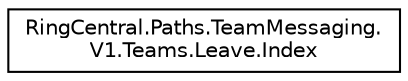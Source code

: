 digraph "Graphical Class Hierarchy"
{
 // LATEX_PDF_SIZE
  edge [fontname="Helvetica",fontsize="10",labelfontname="Helvetica",labelfontsize="10"];
  node [fontname="Helvetica",fontsize="10",shape=record];
  rankdir="LR";
  Node0 [label="RingCentral.Paths.TeamMessaging.\lV1.Teams.Leave.Index",height=0.2,width=0.4,color="black", fillcolor="white", style="filled",URL="$classRingCentral_1_1Paths_1_1TeamMessaging_1_1V1_1_1Teams_1_1Leave_1_1Index.html",tooltip=" "];
}
